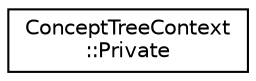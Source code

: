 digraph "类继承关系图"
{
 // INTERACTIVE_SVG=YES
 // LATEX_PDF_SIZE
  edge [fontname="Helvetica",fontsize="10",labelfontname="Helvetica",labelfontsize="10"];
  node [fontname="Helvetica",fontsize="10",shape=record];
  rankdir="LR";
  Node0 [label="ConceptTreeContext\l::Private",height=0.2,width=0.4,color="black", fillcolor="white", style="filled",URL="$df/d9e/class_concept_tree_context_1_1_private.html",tooltip=" "];
}
